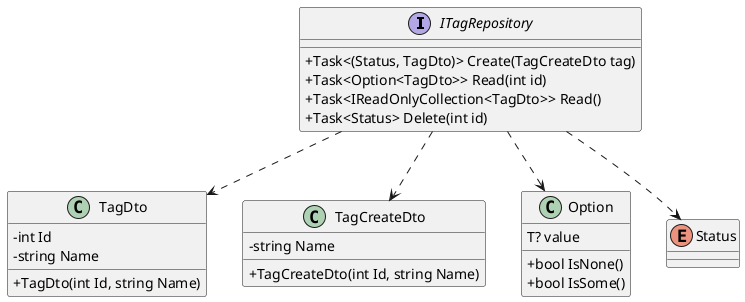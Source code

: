 @startuml
skinparam classAttributeIconSize 0

interface ITagRepository {
  + Task<(Status, TagDto)> Create(TagCreateDto tag)
  + Task<Option<TagDto>> Read(int id)
  + Task<IReadOnlyCollection<TagDto>> Read()
  + Task<Status> Delete(int id)
}

class TagDto {
  - int Id
  - string Name
  + TagDto(int Id, string Name)
}

class TagCreateDto {
  - string Name
  + TagCreateDto(int Id, string Name)
}

class Option {
  T? value

  + bool IsNone()
  + bool IsSome()
}

enum Status

ITagRepository ..> TagCreateDto
ITagRepository ..> TagDto
ITagRepository ..> Status
ITagRepository ..> Option

@enduml

